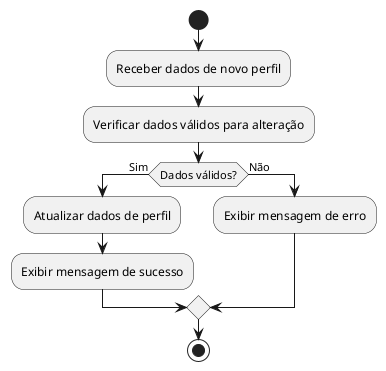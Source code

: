 @startuml
start

:Receber dados de novo perfil;
:Verificar dados válidos para alteração;
if (Dados válidos?) then (Sim)
  :Atualizar dados de perfil;
  :Exibir mensagem de sucesso;
else (Não)
  :Exibir mensagem de erro;
endif
stop

@enduml